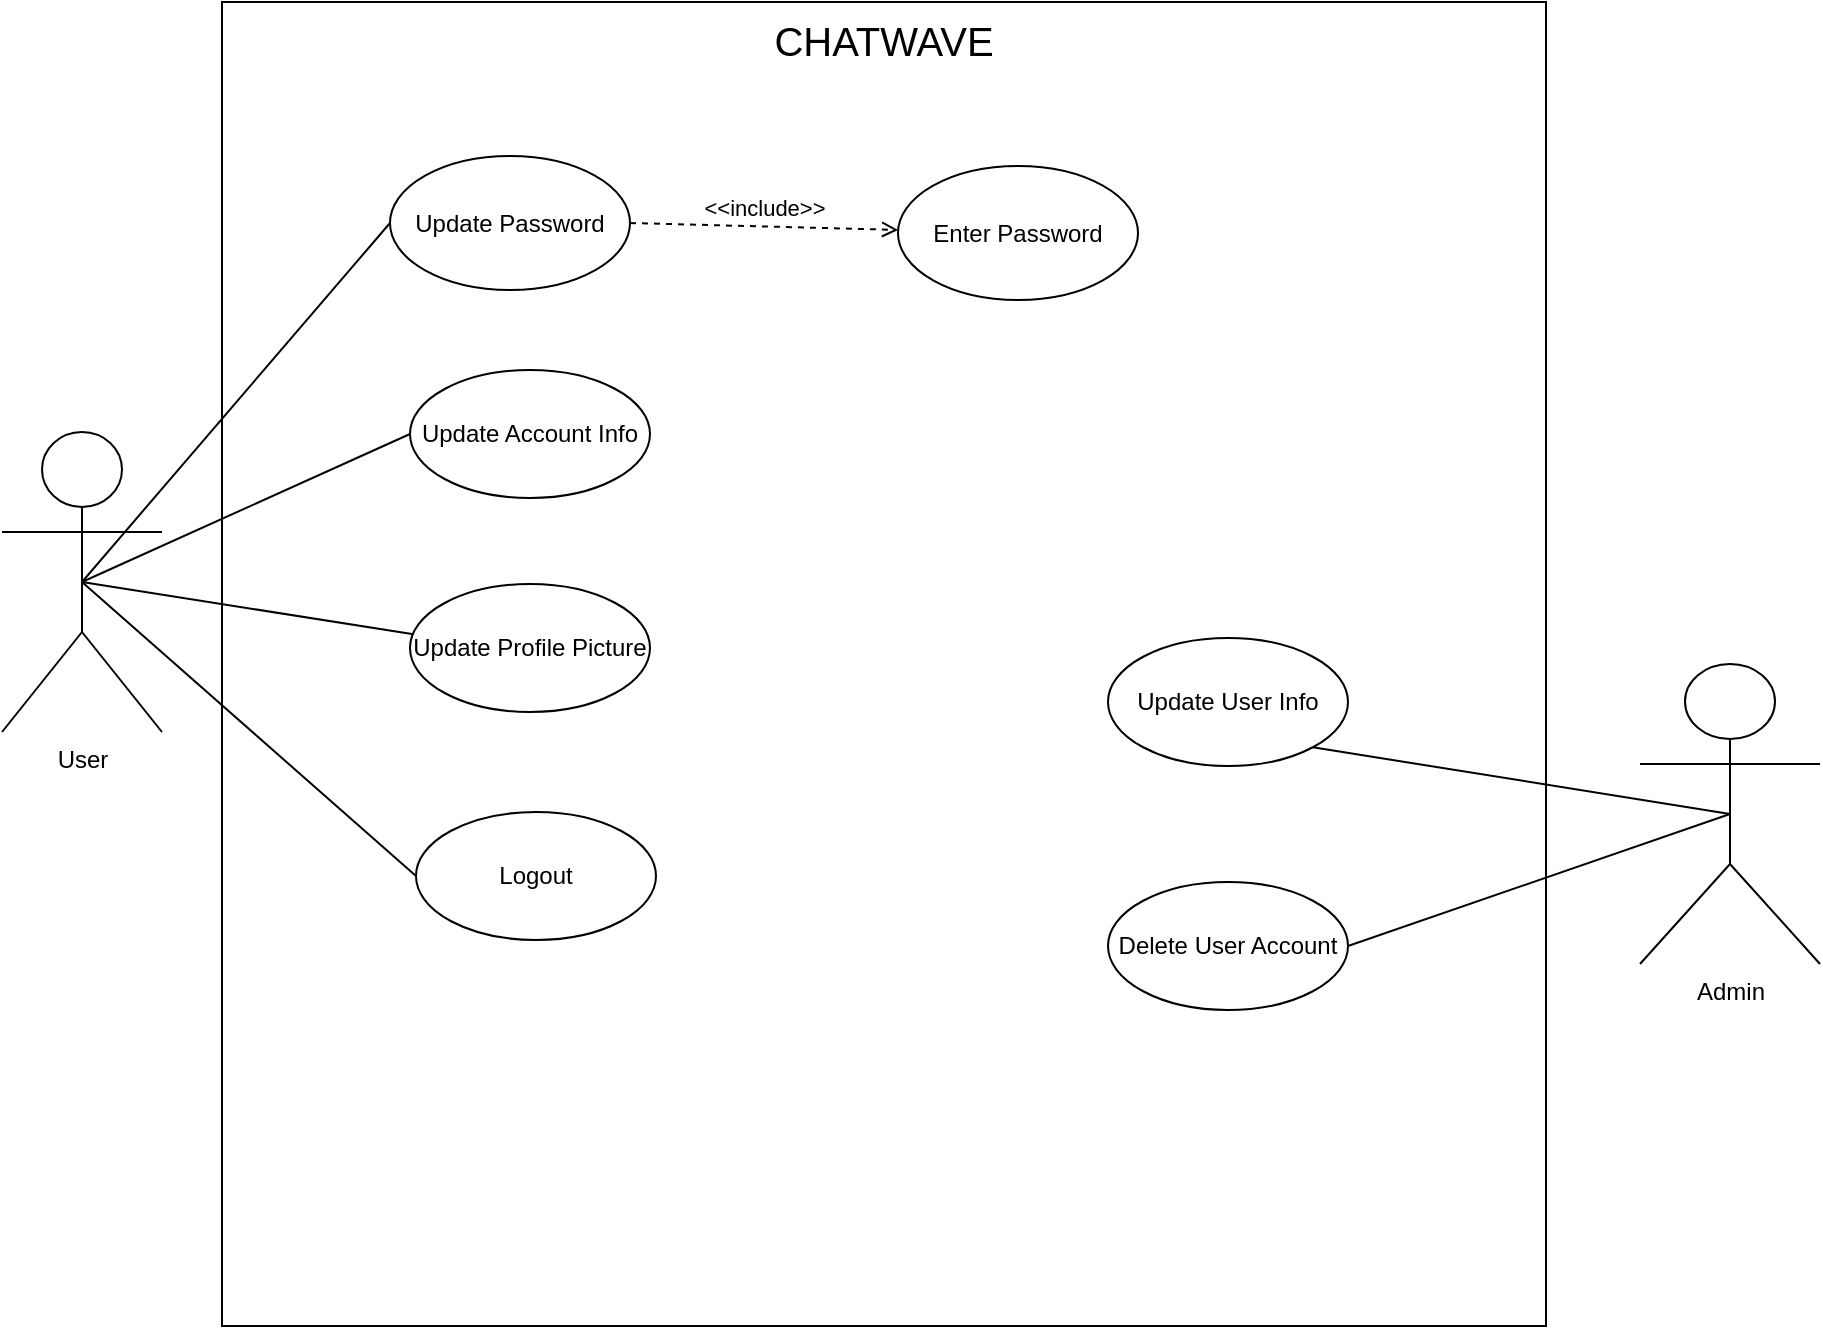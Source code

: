 <mxfile version="26.0.5">
  <diagram name="Page-1" id="qpd3nq3ag12a_y1Lz0g0">
    <mxGraphModel dx="1434" dy="790" grid="0" gridSize="10" guides="1" tooltips="1" connect="1" arrows="1" fold="1" page="1" pageScale="1" pageWidth="850" pageHeight="1100" math="0" shadow="0">
      <root>
        <mxCell id="0" />
        <mxCell id="1" parent="0" />
        <mxCell id="IF28Vt8e3HH5cNFO-Xon-1" value="" style="whiteSpace=wrap;html=1;aspect=fixed;" vertex="1" parent="1">
          <mxGeometry x="144" y="119" width="662" height="662" as="geometry" />
        </mxCell>
        <mxCell id="IF28Vt8e3HH5cNFO-Xon-2" value="CHATWAVE" style="text;html=1;align=center;verticalAlign=middle;whiteSpace=wrap;rounded=0;fontSize=20;" vertex="1" parent="1">
          <mxGeometry x="445" y="123" width="60" height="30" as="geometry" />
        </mxCell>
        <mxCell id="IF28Vt8e3HH5cNFO-Xon-3" value="User" style="shape=umlActor;verticalLabelPosition=bottom;verticalAlign=top;html=1;outlineConnect=0;" vertex="1" parent="1">
          <mxGeometry x="34" y="334" width="80" height="150" as="geometry" />
        </mxCell>
        <mxCell id="IF28Vt8e3HH5cNFO-Xon-4" value="Admin" style="shape=umlActor;verticalLabelPosition=bottom;verticalAlign=top;html=1;outlineConnect=0;" vertex="1" parent="1">
          <mxGeometry x="853" y="450" width="90" height="150" as="geometry" />
        </mxCell>
        <mxCell id="IF28Vt8e3HH5cNFO-Xon-5" value="Update Password" style="ellipse;whiteSpace=wrap;html=1;" vertex="1" parent="1">
          <mxGeometry x="228" y="196" width="120" height="67" as="geometry" />
        </mxCell>
        <mxCell id="IF28Vt8e3HH5cNFO-Xon-6" value="Update Account Info" style="ellipse;whiteSpace=wrap;html=1;" vertex="1" parent="1">
          <mxGeometry x="238" y="303" width="120" height="64" as="geometry" />
        </mxCell>
        <mxCell id="IF28Vt8e3HH5cNFO-Xon-7" value="Delete User Account" style="ellipse;whiteSpace=wrap;html=1;" vertex="1" parent="1">
          <mxGeometry x="587" y="559" width="120" height="64" as="geometry" />
        </mxCell>
        <mxCell id="IF28Vt8e3HH5cNFO-Xon-8" value="Update User Info" style="ellipse;whiteSpace=wrap;html=1;" vertex="1" parent="1">
          <mxGeometry x="587" y="437" width="120" height="64" as="geometry" />
        </mxCell>
        <mxCell id="IF28Vt8e3HH5cNFO-Xon-9" value="Update Profile Picture" style="ellipse;whiteSpace=wrap;html=1;" vertex="1" parent="1">
          <mxGeometry x="238" y="410" width="120" height="64" as="geometry" />
        </mxCell>
        <mxCell id="IF28Vt8e3HH5cNFO-Xon-11" value="Logout" style="ellipse;whiteSpace=wrap;html=1;" vertex="1" parent="1">
          <mxGeometry x="241" y="524" width="120" height="64" as="geometry" />
        </mxCell>
        <mxCell id="IF28Vt8e3HH5cNFO-Xon-12" value="Enter Password" style="ellipse;whiteSpace=wrap;html=1;" vertex="1" parent="1">
          <mxGeometry x="482" y="201" width="120" height="67" as="geometry" />
        </mxCell>
        <mxCell id="IF28Vt8e3HH5cNFO-Xon-13" value="" style="endArrow=none;html=1;rounded=0;exitX=0.5;exitY=0.5;exitDx=0;exitDy=0;exitPerimeter=0;entryX=0;entryY=0.5;entryDx=0;entryDy=0;" edge="1" parent="1" source="IF28Vt8e3HH5cNFO-Xon-3" target="IF28Vt8e3HH5cNFO-Xon-5">
          <mxGeometry width="50" height="50" relative="1" as="geometry">
            <mxPoint x="399" y="488" as="sourcePoint" />
            <mxPoint x="449" y="438" as="targetPoint" />
          </mxGeometry>
        </mxCell>
        <mxCell id="IF28Vt8e3HH5cNFO-Xon-14" value="" style="endArrow=none;html=1;rounded=0;exitX=0.5;exitY=0.5;exitDx=0;exitDy=0;exitPerimeter=0;entryX=0;entryY=0.5;entryDx=0;entryDy=0;" edge="1" parent="1" source="IF28Vt8e3HH5cNFO-Xon-3" target="IF28Vt8e3HH5cNFO-Xon-6">
          <mxGeometry width="50" height="50" relative="1" as="geometry">
            <mxPoint x="92" y="347" as="sourcePoint" />
            <mxPoint x="222" y="239" as="targetPoint" />
          </mxGeometry>
        </mxCell>
        <mxCell id="IF28Vt8e3HH5cNFO-Xon-15" value="" style="endArrow=none;html=1;rounded=0;exitX=0.5;exitY=0.5;exitDx=0;exitDy=0;exitPerimeter=0;entryX=0.008;entryY=0.391;entryDx=0;entryDy=0;entryPerimeter=0;" edge="1" parent="1" source="IF28Vt8e3HH5cNFO-Xon-3" target="IF28Vt8e3HH5cNFO-Xon-9">
          <mxGeometry width="50" height="50" relative="1" as="geometry">
            <mxPoint x="102" y="357" as="sourcePoint" />
            <mxPoint x="232" y="249" as="targetPoint" />
          </mxGeometry>
        </mxCell>
        <mxCell id="IF28Vt8e3HH5cNFO-Xon-16" value="" style="endArrow=none;html=1;rounded=0;exitX=0.5;exitY=0.5;exitDx=0;exitDy=0;exitPerimeter=0;entryX=0;entryY=0.5;entryDx=0;entryDy=0;" edge="1" parent="1" source="IF28Vt8e3HH5cNFO-Xon-3" target="IF28Vt8e3HH5cNFO-Xon-11">
          <mxGeometry width="50" height="50" relative="1" as="geometry">
            <mxPoint x="112" y="367" as="sourcePoint" />
            <mxPoint x="242" y="259" as="targetPoint" />
          </mxGeometry>
        </mxCell>
        <mxCell id="IF28Vt8e3HH5cNFO-Xon-17" value="&amp;lt;&amp;lt;include&amp;gt;&amp;gt;" style="html=1;verticalAlign=bottom;labelBackgroundColor=none;endArrow=open;endFill=0;dashed=1;rounded=0;exitX=1;exitY=0.5;exitDx=0;exitDy=0;" edge="1" parent="1" source="IF28Vt8e3HH5cNFO-Xon-5" target="IF28Vt8e3HH5cNFO-Xon-12">
          <mxGeometry width="160" relative="1" as="geometry">
            <mxPoint x="344" y="463" as="sourcePoint" />
            <mxPoint x="504" y="463" as="targetPoint" />
          </mxGeometry>
        </mxCell>
        <mxCell id="IF28Vt8e3HH5cNFO-Xon-18" value="" style="endArrow=none;html=1;rounded=0;exitX=0.5;exitY=0.5;exitDx=0;exitDy=0;exitPerimeter=0;entryX=1;entryY=1;entryDx=0;entryDy=0;" edge="1" parent="1" source="IF28Vt8e3HH5cNFO-Xon-4" target="IF28Vt8e3HH5cNFO-Xon-8">
          <mxGeometry width="50" height="50" relative="1" as="geometry">
            <mxPoint x="92" y="347" as="sourcePoint" />
            <mxPoint x="222" y="334" as="targetPoint" />
          </mxGeometry>
        </mxCell>
        <mxCell id="IF28Vt8e3HH5cNFO-Xon-19" value="" style="endArrow=none;html=1;rounded=0;exitX=0.5;exitY=0.5;exitDx=0;exitDy=0;exitPerimeter=0;entryX=1;entryY=0.5;entryDx=0;entryDy=0;" edge="1" parent="1" source="IF28Vt8e3HH5cNFO-Xon-4" target="IF28Vt8e3HH5cNFO-Xon-7">
          <mxGeometry width="50" height="50" relative="1" as="geometry">
            <mxPoint x="102" y="357" as="sourcePoint" />
            <mxPoint x="232" y="344" as="targetPoint" />
          </mxGeometry>
        </mxCell>
      </root>
    </mxGraphModel>
  </diagram>
</mxfile>

